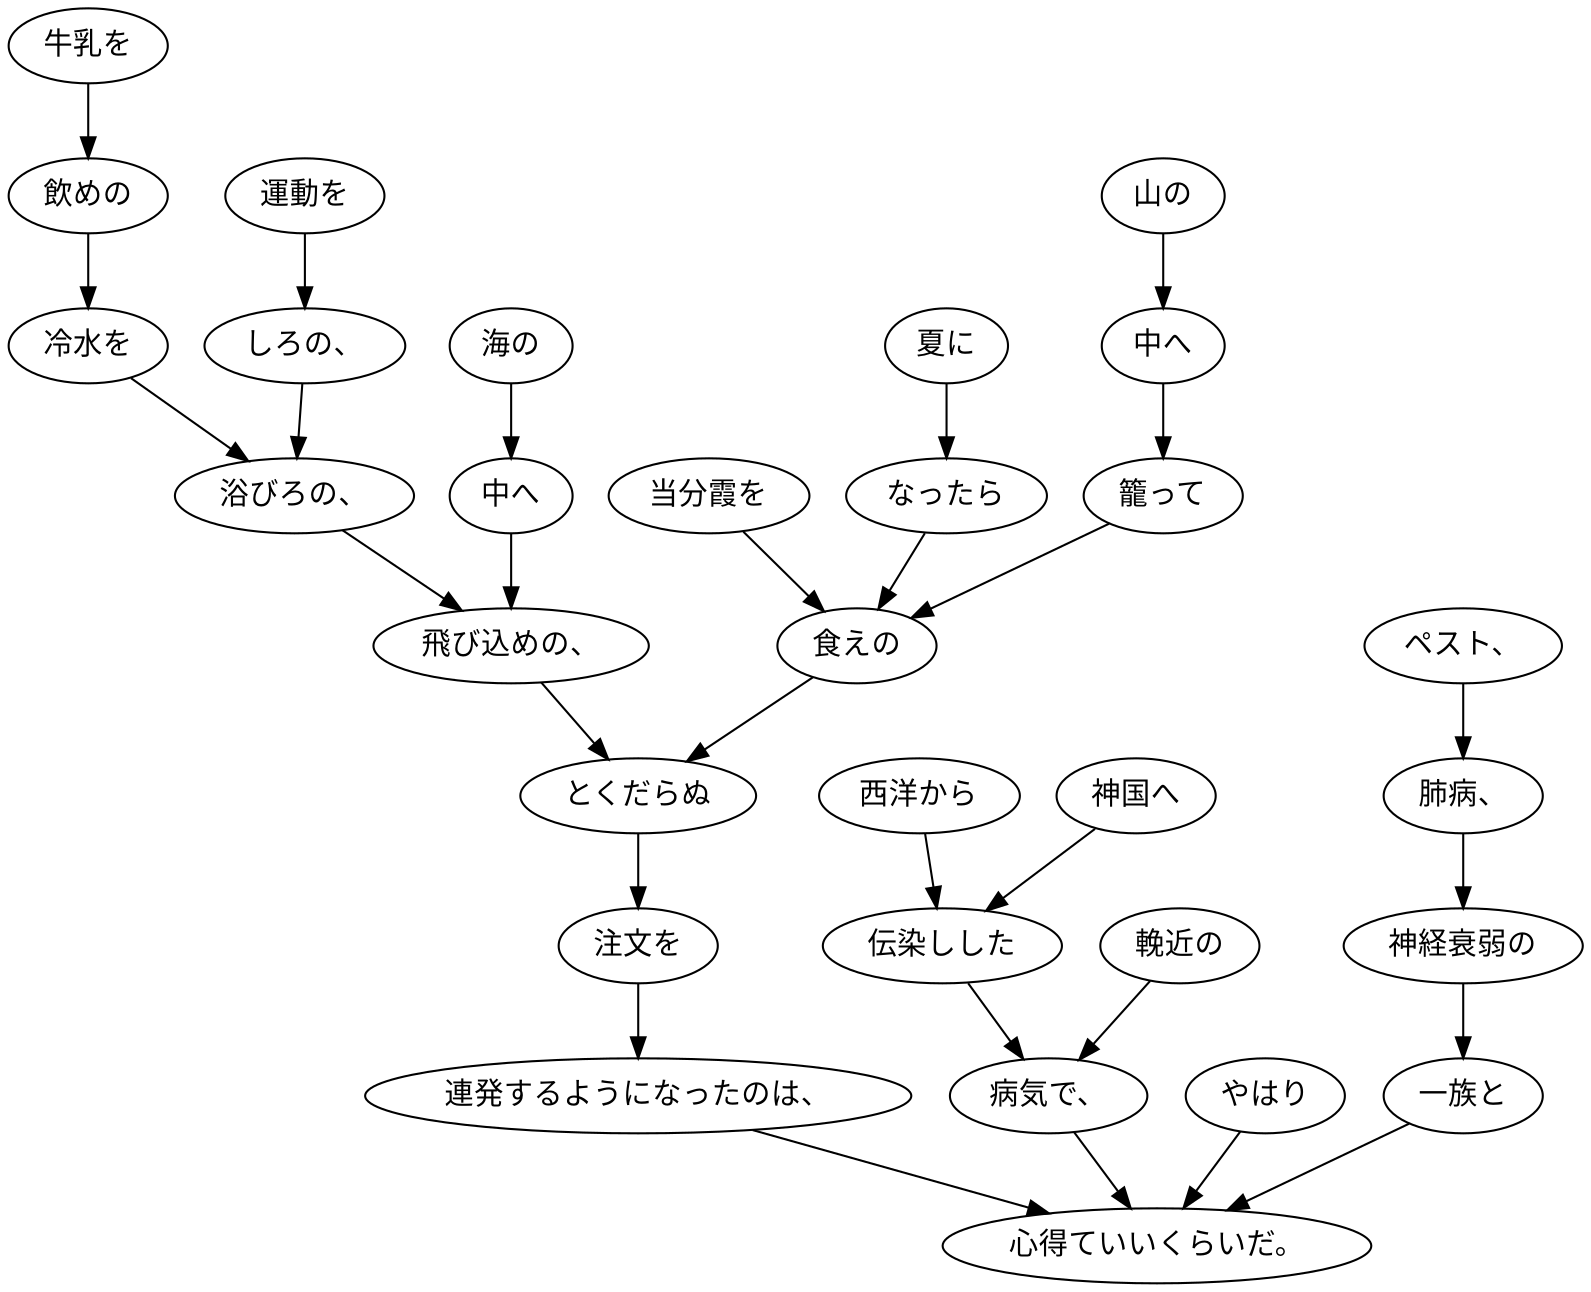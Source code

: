digraph graph3895 {
	node0 [label="運動を"];
	node1 [label="しろの、"];
	node2 [label="牛乳を"];
	node3 [label="飲めの"];
	node4 [label="冷水を"];
	node5 [label="浴びろの、"];
	node6 [label="海の"];
	node7 [label="中へ"];
	node8 [label="飛び込めの、"];
	node9 [label="夏に"];
	node10 [label="なったら"];
	node11 [label="山の"];
	node12 [label="中へ"];
	node13 [label="籠って"];
	node14 [label="当分霞を"];
	node15 [label="食えの"];
	node16 [label="とくだらぬ"];
	node17 [label="注文を"];
	node18 [label="連発するようになったのは、"];
	node19 [label="西洋から"];
	node20 [label="神国へ"];
	node21 [label="伝染しした"];
	node22 [label="輓近の"];
	node23 [label="病気で、"];
	node24 [label="やはり"];
	node25 [label="ペスト、"];
	node26 [label="肺病、"];
	node27 [label="神経衰弱の"];
	node28 [label="一族と"];
	node29 [label="心得ていいくらいだ。"];
	node0 -> node1;
	node1 -> node5;
	node2 -> node3;
	node3 -> node4;
	node4 -> node5;
	node5 -> node8;
	node6 -> node7;
	node7 -> node8;
	node8 -> node16;
	node9 -> node10;
	node10 -> node15;
	node11 -> node12;
	node12 -> node13;
	node13 -> node15;
	node14 -> node15;
	node15 -> node16;
	node16 -> node17;
	node17 -> node18;
	node18 -> node29;
	node19 -> node21;
	node20 -> node21;
	node21 -> node23;
	node22 -> node23;
	node23 -> node29;
	node24 -> node29;
	node25 -> node26;
	node26 -> node27;
	node27 -> node28;
	node28 -> node29;
}
